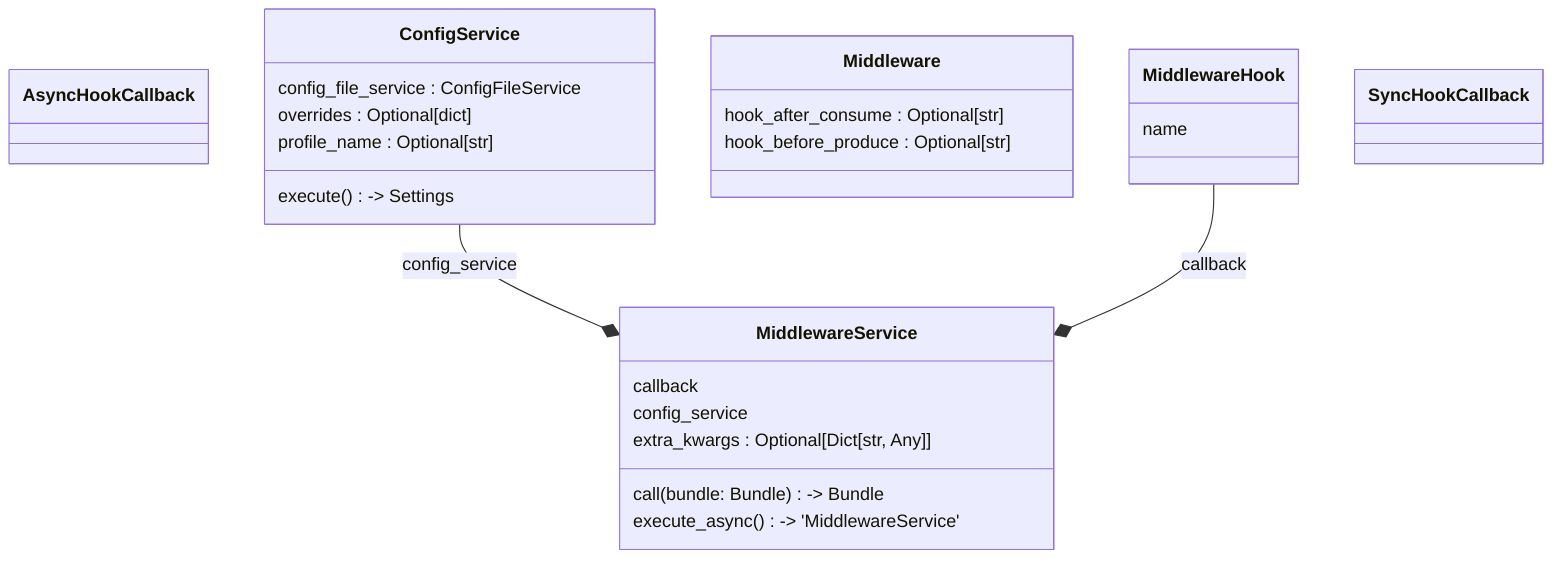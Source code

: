 classDiagram
  class AsyncHookCallback {
  }
  class ConfigService {
    config_file_service : ConfigFileService
    overrides : Optional[dict]
    profile_name : Optional[str]
    execute() -> Settings
  }
  class Middleware {
    hook_after_consume : Optional[str]
    hook_before_produce : Optional[str]
  }
  class MiddlewareHook {
    name
  }
  class MiddlewareService {
    callback
    config_service
    extra_kwargs : Optional[Dict[str, Any]]
    call(bundle: Bundle) -> Bundle
    execute_async() -> 'MiddlewareService'
  }
  class SyncHookCallback {
  }
  ConfigService --* MiddlewareService : config_service
  MiddlewareHook --* MiddlewareService : callback